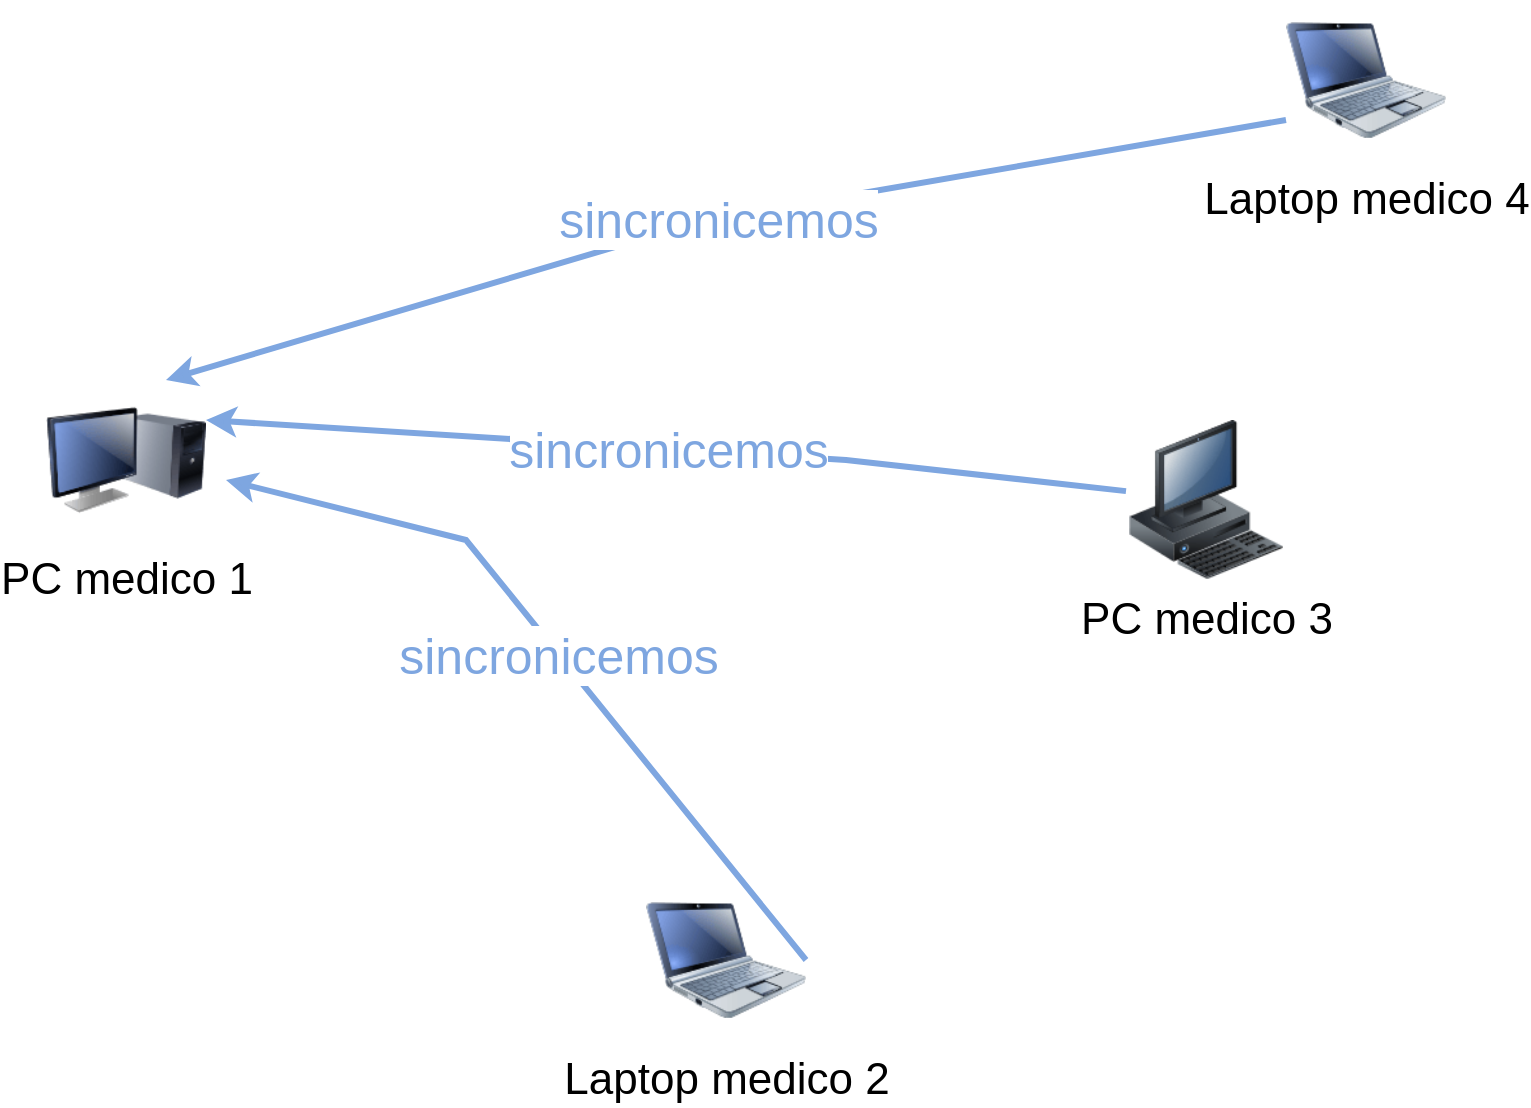 <mxfile version="20.3.6" type="device"><diagram name="Page-1" id="55a83fd1-7818-8e21-69c5-c3457e3827bb"><mxGraphModel dx="1192" dy="574" grid="1" gridSize="10" guides="1" tooltips="1" connect="1" arrows="1" fold="1" page="1" pageScale="1" pageWidth="1100" pageHeight="850" background="none" math="0" shadow="0"><root><mxCell id="0"/><mxCell id="1" parent="0"/><mxCell id="a3UdY1J0LFgYQ6Qgy92o-7" value="PC medico 1" style="image;html=1;labelBackgroundColor=#ffffff;image=img/lib/clip_art/computers/Monitor_Tower_128x128.png;rounded=1;shadow=0;comic=0;strokeWidth=2;fontSize=22" vertex="1" parent="1"><mxGeometry x="170" y="660" width="80" height="80" as="geometry"/></mxCell><mxCell id="a3UdY1J0LFgYQ6Qgy92o-8" value="PC medico 3" style="image;html=1;labelBackgroundColor=#ffffff;image=img/lib/clip_art/computers/Workstation_128x128.png;rounded=1;shadow=0;comic=0;strokeWidth=2;fontSize=22" vertex="1" parent="1"><mxGeometry x="710" y="680" width="80" height="80" as="geometry"/></mxCell><mxCell id="a3UdY1J0LFgYQ6Qgy92o-9" value="Laptop medico 4" style="image;html=1;labelBackgroundColor=#ffffff;image=img/lib/clip_art/computers/Netbook_128x128.png;rounded=1;shadow=0;comic=0;strokeColor=#000000;strokeWidth=2;fillColor=#FFFFFF;fontSize=22;fontColor=#000000;" vertex="1" parent="1"><mxGeometry x="790" y="470" width="80" height="80" as="geometry"/></mxCell><mxCell id="a3UdY1J0LFgYQ6Qgy92o-10" value="Laptop medico 2" style="image;html=1;labelBackgroundColor=#ffffff;image=img/lib/clip_art/computers/Netbook_128x128.png;rounded=1;shadow=0;comic=0;strokeWidth=2;fontSize=22" vertex="1" parent="1"><mxGeometry x="470" y="910" width="80" height="80" as="geometry"/></mxCell><mxCell id="a3UdY1J0LFgYQ6Qgy92o-32" value="&lt;span style=&quot;font-size: 25px;&quot;&gt;sincronicemos&lt;/span&gt;" style="endArrow=classic;startArrow=none;html=1;rounded=0;strokeWidth=3;strokeColor=#7EA6E0;startFill=0;fontSize=25;fontColor=#7EA6E0;entryX=1;entryY=0.25;entryDx=0;entryDy=0;" edge="1" parent="1" source="a3UdY1J0LFgYQ6Qgy92o-8" target="a3UdY1J0LFgYQ6Qgy92o-7"><mxGeometry width="50" height="50" relative="1" as="geometry"><mxPoint x="511.724" y="555" as="sourcePoint"/><mxPoint x="423.333" y="740" as="targetPoint"/><Array as="points"><mxPoint x="570" y="700"/></Array></mxGeometry></mxCell><mxCell id="a3UdY1J0LFgYQ6Qgy92o-34" value="&lt;span style=&quot;font-size: 25px;&quot;&gt;sincronicemos&lt;/span&gt;" style="endArrow=classic;startArrow=none;html=1;rounded=0;strokeWidth=3;strokeColor=#7EA6E0;startFill=0;fontSize=25;fontColor=#7EA6E0;exitX=1;exitY=0.5;exitDx=0;exitDy=0;" edge="1" parent="1" source="a3UdY1J0LFgYQ6Qgy92o-10"><mxGeometry width="50" height="50" relative="1" as="geometry"><mxPoint x="760" y="734.545" as="sourcePoint"/><mxPoint x="260" y="710" as="targetPoint"/><Array as="points"><mxPoint x="380" y="740"/></Array></mxGeometry></mxCell><mxCell id="a3UdY1J0LFgYQ6Qgy92o-35" value="&lt;span style=&quot;font-size: 25px;&quot;&gt;sincronicemos&lt;/span&gt;" style="endArrow=classic;startArrow=none;html=1;rounded=0;strokeWidth=3;strokeColor=#7EA6E0;startFill=0;fontSize=25;fontColor=#7EA6E0;exitX=0;exitY=0.75;exitDx=0;exitDy=0;entryX=0.75;entryY=0;entryDx=0;entryDy=0;" edge="1" parent="1" source="a3UdY1J0LFgYQ6Qgy92o-9" target="a3UdY1J0LFgYQ6Qgy92o-7"><mxGeometry width="50" height="50" relative="1" as="geometry"><mxPoint x="760" y="734.545" as="sourcePoint"/><mxPoint x="260" y="710" as="targetPoint"/><Array as="points"><mxPoint x="500" y="580"/></Array></mxGeometry></mxCell></root></mxGraphModel></diagram></mxfile>
